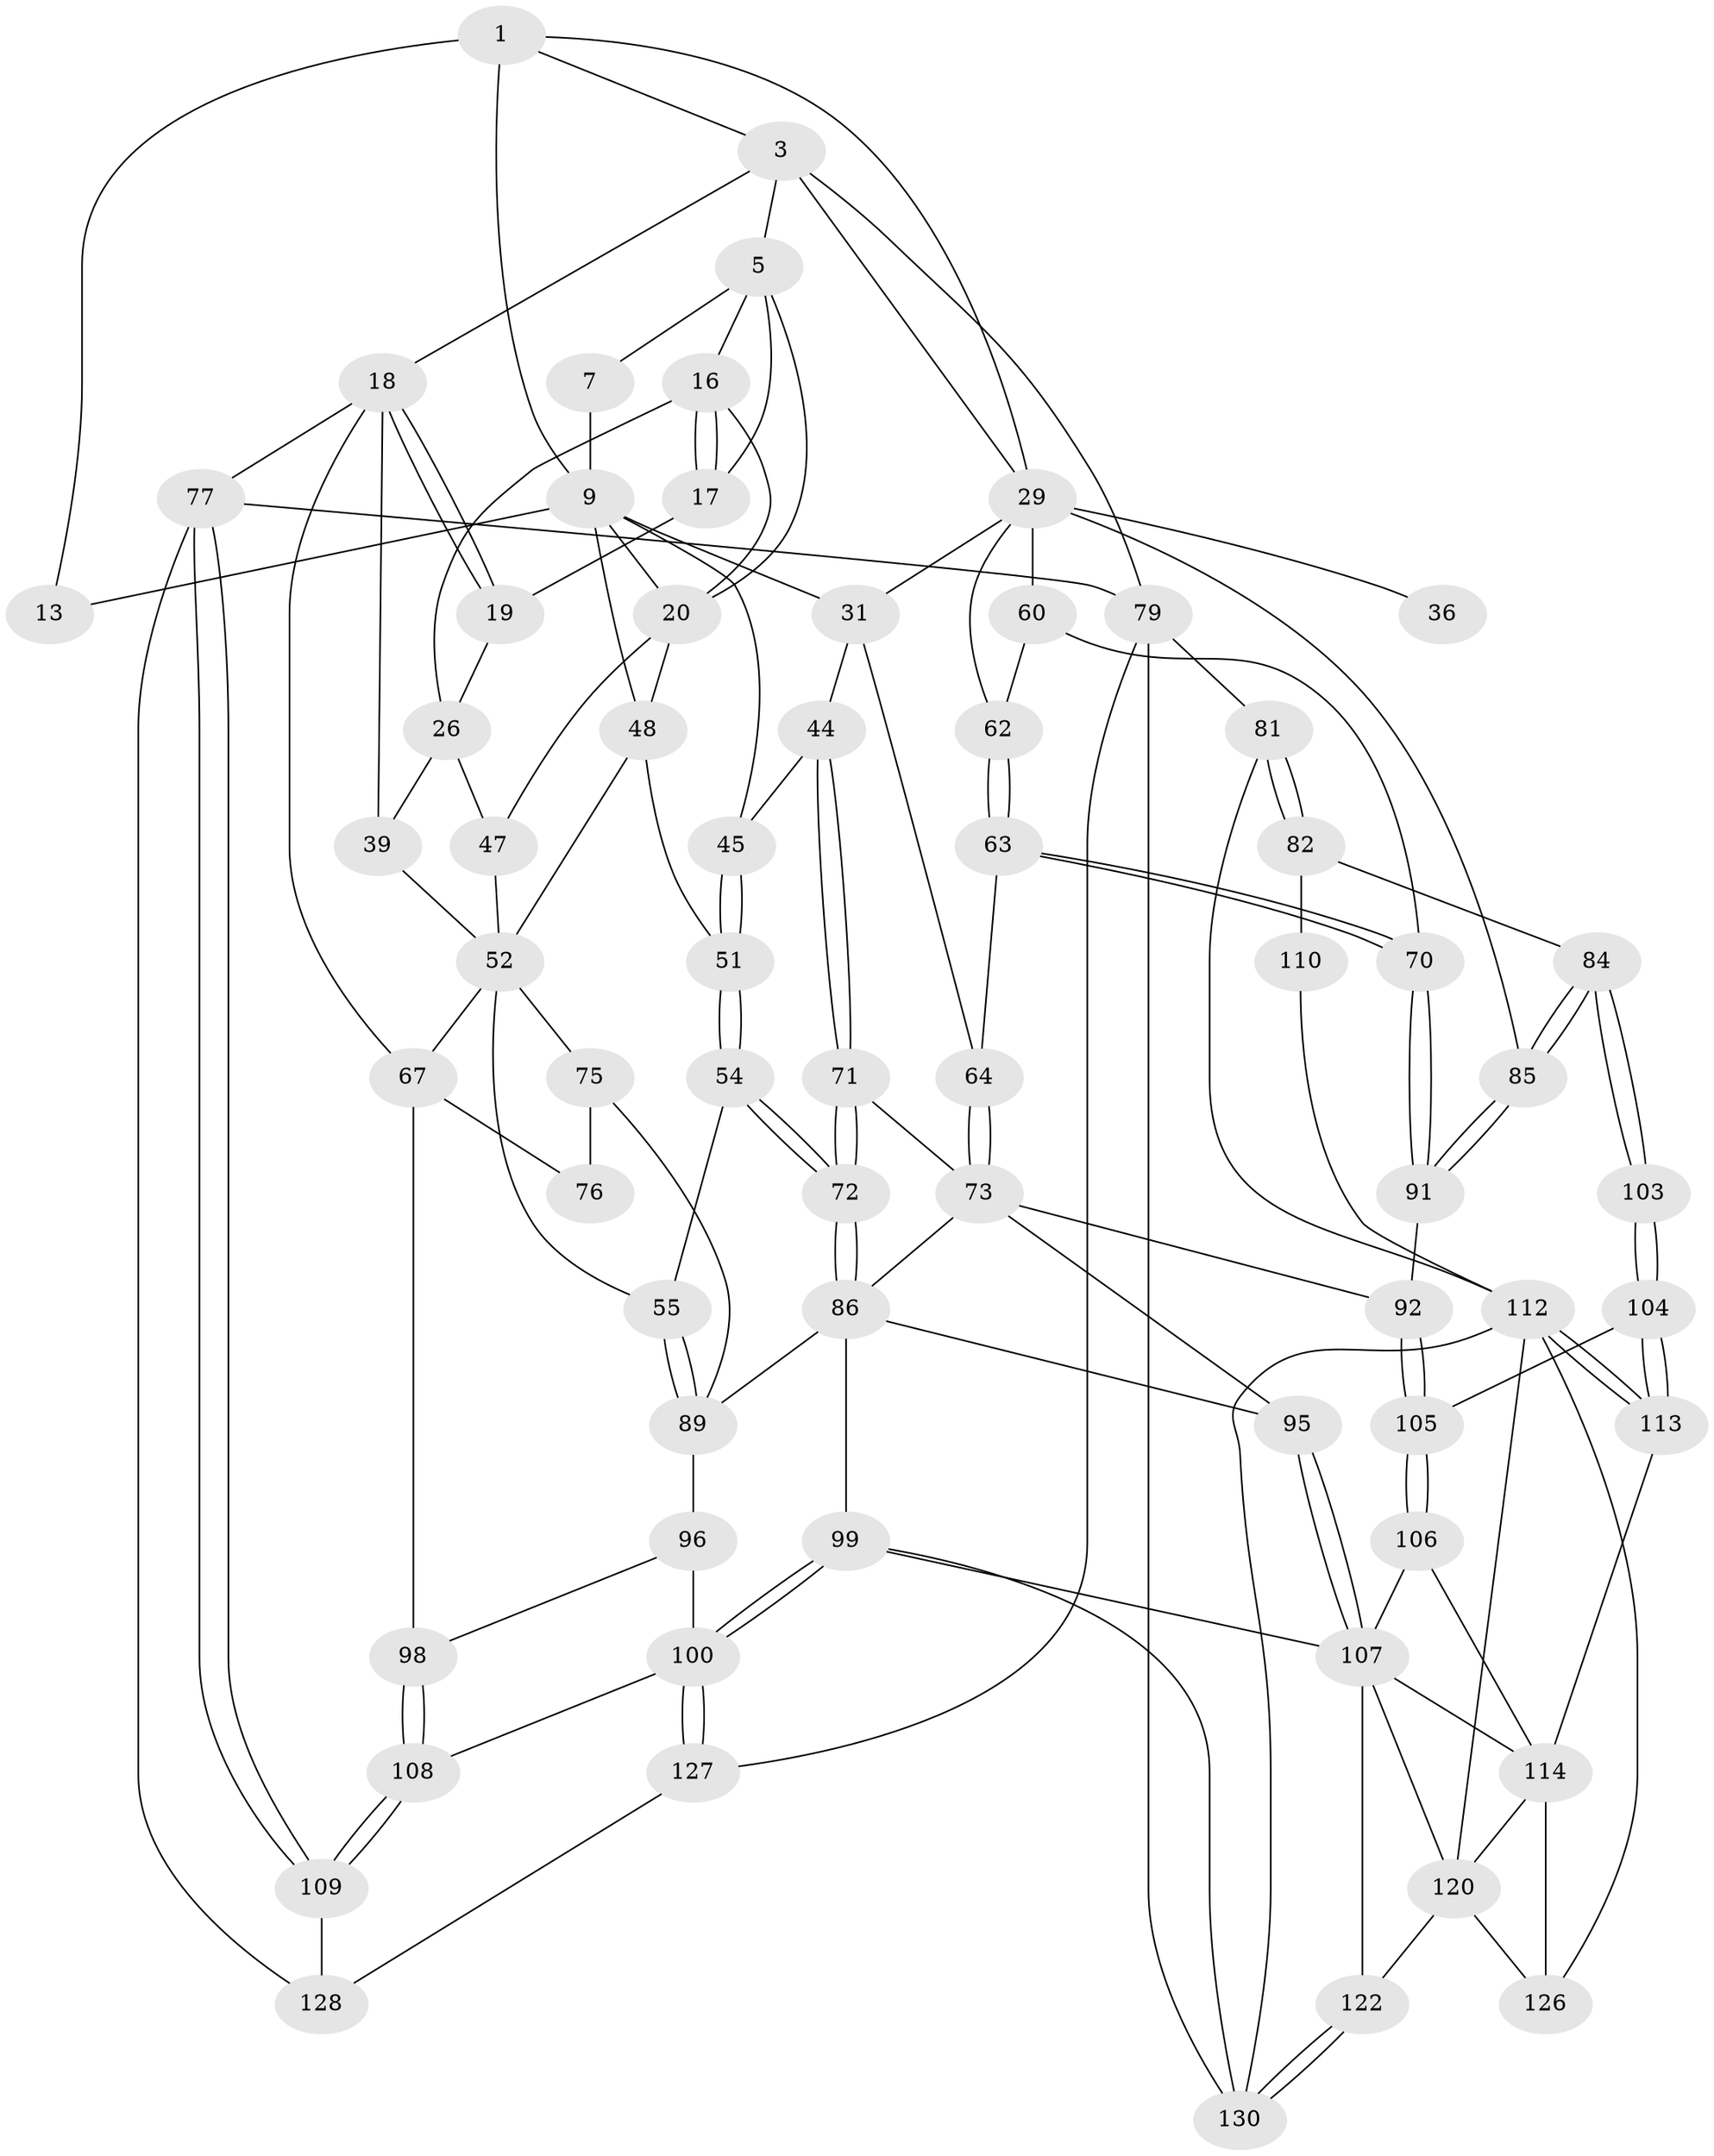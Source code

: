 // original degree distribution, {3: 0.029850746268656716, 4: 0.21641791044776118, 5: 0.5223880597014925, 6: 0.23134328358208955}
// Generated by graph-tools (version 1.1) at 2025/28/03/15/25 16:28:08]
// undirected, 67 vertices, 149 edges
graph export_dot {
graph [start="1"]
  node [color=gray90,style=filled];
  1 [pos="+0.714423073843941+0",super="+2+8"];
  3 [pos="+1+0",super="+4"];
  5 [pos="+0.20040646882162913+0",super="+6"];
  7 [pos="+0.5687670595989204+0",super="+11"];
  9 [pos="+0.5782047568958036+0.13435302984624986",super="+28+10"];
  13 [pos="+0.756300642469557+0.09418164098126508"];
  16 [pos="+0.22475468325323542+0.13662162307600756",super="+22"];
  17 [pos="+0.1438195878059979+0.06624476163246534"];
  18 [pos="+0+0",super="+38"];
  19 [pos="+0.11974152348076401+0.10385168156798942",super="+27"];
  20 [pos="+0.4169921294467925+0.10420421165655999",super="+25+21"];
  26 [pos="+0.19705672794033868+0.17197810032730576",super="+41"];
  29 [pos="+0.8609807113959775+0.12370099077599127",super="+30+32"];
  31 [pos="+0.7487390532580984+0.2782226317025795",super="+43"];
  36 [pos="+0.92094443323137+0.2841309623514723"];
  39 [pos="+0+0.18116570880402347",super="+40"];
  44 [pos="+0.633176755252034+0.34882662039065465"];
  45 [pos="+0.5727159808354532+0.3162045678017041"];
  47 [pos="+0.24421208261891286+0.35274712824961896"];
  48 [pos="+0.3649354969527141+0.24885130519295326",super="+49+50"];
  51 [pos="+0.4354867643890073+0.37032990185076703"];
  52 [pos="+0.28249733528771603+0.40173860091952046",super="+53+56"];
  54 [pos="+0.40747097476190575+0.4120554870147261"];
  55 [pos="+0.37102336976592637+0.4203493112077131"];
  60 [pos="+0.9946914055591688+0.30054809808232175",super="+61"];
  62 [pos="+0.8815056514295742+0.38876489160974814"];
  63 [pos="+0.8309867912187625+0.4819022207529513"];
  64 [pos="+0.800378739965197+0.4768439279688284"];
  67 [pos="+0.10368127277226648+0.42204526159515365",super="+68"];
  70 [pos="+0.8661630753479976+0.521053238068288"];
  71 [pos="+0.6305987783850837+0.43963823365227406"];
  72 [pos="+0.5058867144432807+0.5067137475613738"];
  73 [pos="+0.7064031583474412+0.5128561661888139",super="+74+93"];
  75 [pos="+0.28242417869845293+0.5382476998473424"];
  76 [pos="+0.18667599326493356+0.5447342153885721"];
  77 [pos="+0+1",super="+78"];
  79 [pos="+0+1",super="+80+132"];
  81 [pos="+1+1"];
  82 [pos="+1+0.7360686711998052",super="+83"];
  84 [pos="+1+0.5782336740356412"];
  85 [pos="+1+0.5655577684454712"];
  86 [pos="+0.5189784191179083+0.6518614194074928",super="+87"];
  89 [pos="+0.4297649130701793+0.6345716750628592",super="+90"];
  91 [pos="+0.8930564683513321+0.5699564625783496"];
  92 [pos="+0.8499988402114442+0.6563964724450032"];
  95 [pos="+0.6943524775404132+0.69745978858441"];
  96 [pos="+0.2600235009503167+0.6534543224799227",super="+97"];
  98 [pos="+0.07944979508350955+0.6634942412556419"];
  99 [pos="+0.4591320739333786+0.7849900524861894",super="+118"];
  100 [pos="+0.3240769398833665+0.8107983342988571",super="+101"];
  103 [pos="+0.897154376322488+0.7133801450439222"];
  104 [pos="+0.8807072102180428+0.7065753500856973"];
  105 [pos="+0.8705845250737423+0.6961797347696166"];
  106 [pos="+0.8074638439062488+0.7717748091660068"];
  107 [pos="+0.7009558244406485+0.7380927285985333",super="+116"];
  108 [pos="+0.12680832273109174+0.8058041328055772"];
  109 [pos="+0.12680921696420983+0.8096502440003956"];
  110 [pos="+0.9204370921012196+0.7337109694382504",super="+111"];
  112 [pos="+0.9263734968949725+0.8672967126621792",super="+124"];
  113 [pos="+0.8664949482414795+0.8042977607325623"];
  114 [pos="+0.8136233961561284+0.8222725497506272",super="+123+115"];
  120 [pos="+0.7115162848314309+0.86271565884076",super="+121"];
  122 [pos="+0.6028048340715638+0.8762773164897746"];
  126 [pos="+0.8258203604274691+0.8751849855002283"];
  127 [pos="+0.2666942177018117+0.8940766334122278"];
  128 [pos="+0.22543882771316776+0.8902971275836659"];
  130 [pos="+0.4905041697324+1",super="+131"];
  1 -- 13 [weight=2];
  1 -- 3;
  1 -- 29;
  1 -- 9;
  3 -- 18;
  3 -- 5;
  3 -- 79 [weight=2];
  3 -- 29;
  5 -- 17;
  5 -- 16;
  5 -- 20;
  5 -- 7 [weight=2];
  7 -- 9;
  9 -- 13;
  9 -- 31;
  9 -- 48;
  9 -- 20;
  9 -- 45;
  16 -- 17;
  16 -- 17;
  16 -- 26;
  16 -- 20;
  17 -- 19;
  18 -- 19;
  18 -- 19;
  18 -- 67;
  18 -- 77;
  18 -- 39;
  19 -- 26;
  20 -- 48 [weight=2];
  20 -- 47;
  26 -- 47;
  26 -- 39;
  29 -- 36 [weight=3];
  29 -- 62;
  29 -- 31;
  29 -- 85;
  29 -- 60 [weight=3];
  31 -- 64;
  31 -- 44;
  39 -- 52;
  44 -- 45;
  44 -- 71;
  44 -- 71;
  45 -- 51;
  45 -- 51;
  47 -- 52;
  48 -- 52;
  48 -- 51;
  51 -- 54;
  51 -- 54;
  52 -- 67;
  52 -- 75;
  52 -- 55;
  54 -- 55;
  54 -- 72;
  54 -- 72;
  55 -- 89;
  55 -- 89;
  60 -- 62;
  60 -- 70;
  62 -- 63;
  62 -- 63;
  63 -- 64;
  63 -- 70;
  63 -- 70;
  64 -- 73;
  64 -- 73;
  67 -- 76 [weight=2];
  67 -- 98;
  70 -- 91;
  70 -- 91;
  71 -- 72;
  71 -- 72;
  71 -- 73;
  72 -- 86;
  72 -- 86;
  73 -- 86;
  73 -- 92;
  73 -- 95;
  75 -- 76;
  75 -- 89;
  77 -- 109;
  77 -- 109;
  77 -- 128;
  77 -- 79;
  79 -- 81;
  79 -- 130 [weight=2];
  79 -- 127;
  81 -- 82;
  81 -- 82;
  81 -- 112;
  82 -- 84;
  82 -- 110 [weight=2];
  84 -- 85;
  84 -- 85;
  84 -- 103;
  84 -- 103;
  85 -- 91;
  85 -- 91;
  86 -- 89;
  86 -- 99;
  86 -- 95;
  89 -- 96;
  91 -- 92;
  92 -- 105;
  92 -- 105;
  95 -- 107;
  95 -- 107;
  96 -- 100 [weight=2];
  96 -- 98;
  98 -- 108;
  98 -- 108;
  99 -- 100;
  99 -- 100;
  99 -- 130;
  99 -- 107;
  100 -- 127;
  100 -- 127;
  100 -- 108;
  103 -- 104;
  103 -- 104;
  104 -- 105;
  104 -- 113;
  104 -- 113;
  105 -- 106;
  105 -- 106;
  106 -- 107;
  106 -- 114;
  107 -- 120;
  107 -- 122;
  107 -- 114;
  108 -- 109;
  108 -- 109;
  109 -- 128;
  110 -- 112;
  112 -- 113;
  112 -- 113;
  112 -- 130;
  112 -- 120;
  112 -- 126;
  113 -- 114;
  114 -- 120;
  114 -- 126;
  120 -- 122;
  120 -- 126;
  122 -- 130;
  122 -- 130;
  127 -- 128;
}
